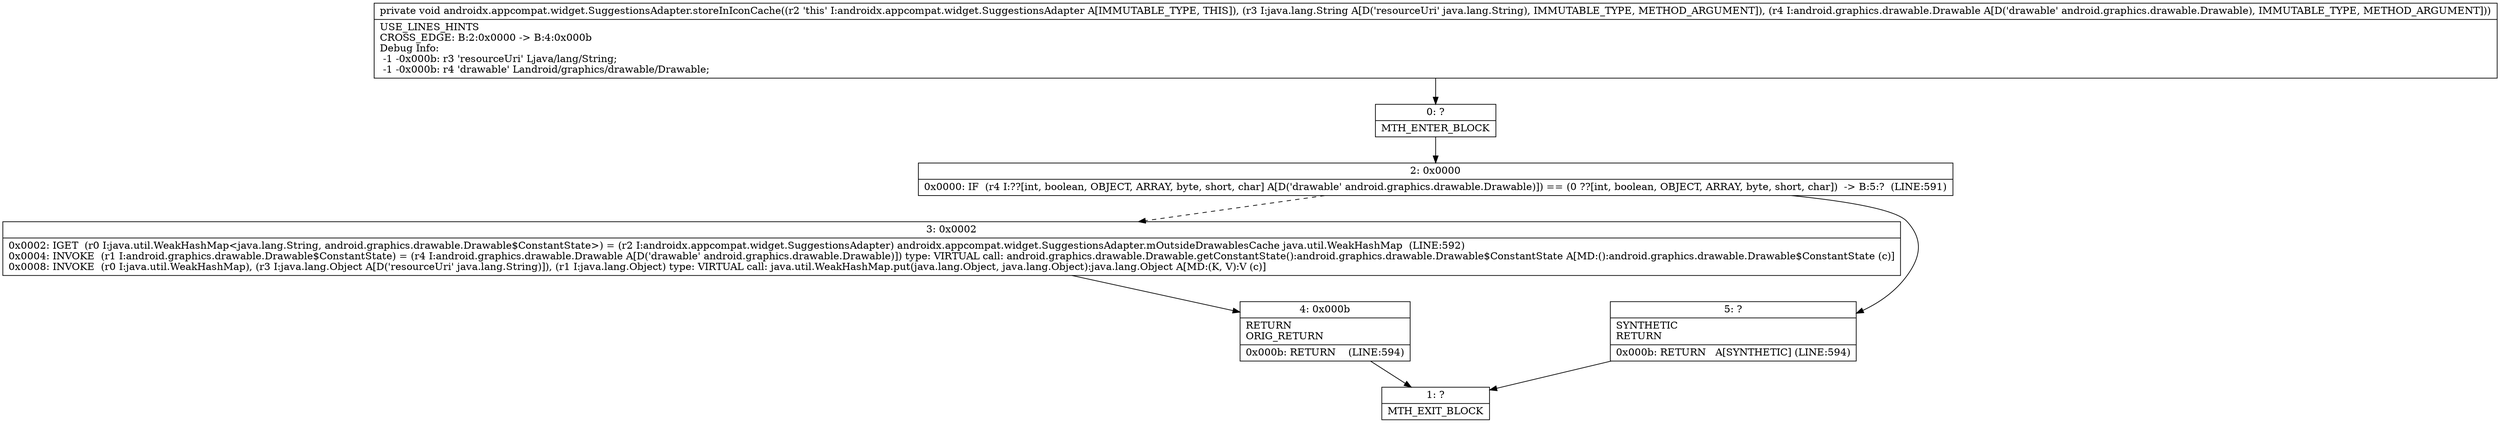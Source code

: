 digraph "CFG forandroidx.appcompat.widget.SuggestionsAdapter.storeInIconCache(Ljava\/lang\/String;Landroid\/graphics\/drawable\/Drawable;)V" {
Node_0 [shape=record,label="{0\:\ ?|MTH_ENTER_BLOCK\l}"];
Node_2 [shape=record,label="{2\:\ 0x0000|0x0000: IF  (r4 I:??[int, boolean, OBJECT, ARRAY, byte, short, char] A[D('drawable' android.graphics.drawable.Drawable)]) == (0 ??[int, boolean, OBJECT, ARRAY, byte, short, char])  \-\> B:5:?  (LINE:591)\l}"];
Node_3 [shape=record,label="{3\:\ 0x0002|0x0002: IGET  (r0 I:java.util.WeakHashMap\<java.lang.String, android.graphics.drawable.Drawable$ConstantState\>) = (r2 I:androidx.appcompat.widget.SuggestionsAdapter) androidx.appcompat.widget.SuggestionsAdapter.mOutsideDrawablesCache java.util.WeakHashMap  (LINE:592)\l0x0004: INVOKE  (r1 I:android.graphics.drawable.Drawable$ConstantState) = (r4 I:android.graphics.drawable.Drawable A[D('drawable' android.graphics.drawable.Drawable)]) type: VIRTUAL call: android.graphics.drawable.Drawable.getConstantState():android.graphics.drawable.Drawable$ConstantState A[MD:():android.graphics.drawable.Drawable$ConstantState (c)]\l0x0008: INVOKE  (r0 I:java.util.WeakHashMap), (r3 I:java.lang.Object A[D('resourceUri' java.lang.String)]), (r1 I:java.lang.Object) type: VIRTUAL call: java.util.WeakHashMap.put(java.lang.Object, java.lang.Object):java.lang.Object A[MD:(K, V):V (c)]\l}"];
Node_4 [shape=record,label="{4\:\ 0x000b|RETURN\lORIG_RETURN\l|0x000b: RETURN    (LINE:594)\l}"];
Node_1 [shape=record,label="{1\:\ ?|MTH_EXIT_BLOCK\l}"];
Node_5 [shape=record,label="{5\:\ ?|SYNTHETIC\lRETURN\l|0x000b: RETURN   A[SYNTHETIC] (LINE:594)\l}"];
MethodNode[shape=record,label="{private void androidx.appcompat.widget.SuggestionsAdapter.storeInIconCache((r2 'this' I:androidx.appcompat.widget.SuggestionsAdapter A[IMMUTABLE_TYPE, THIS]), (r3 I:java.lang.String A[D('resourceUri' java.lang.String), IMMUTABLE_TYPE, METHOD_ARGUMENT]), (r4 I:android.graphics.drawable.Drawable A[D('drawable' android.graphics.drawable.Drawable), IMMUTABLE_TYPE, METHOD_ARGUMENT]))  | USE_LINES_HINTS\lCROSS_EDGE: B:2:0x0000 \-\> B:4:0x000b\lDebug Info:\l  \-1 \-0x000b: r3 'resourceUri' Ljava\/lang\/String;\l  \-1 \-0x000b: r4 'drawable' Landroid\/graphics\/drawable\/Drawable;\l}"];
MethodNode -> Node_0;Node_0 -> Node_2;
Node_2 -> Node_3[style=dashed];
Node_2 -> Node_5;
Node_3 -> Node_4;
Node_4 -> Node_1;
Node_5 -> Node_1;
}

